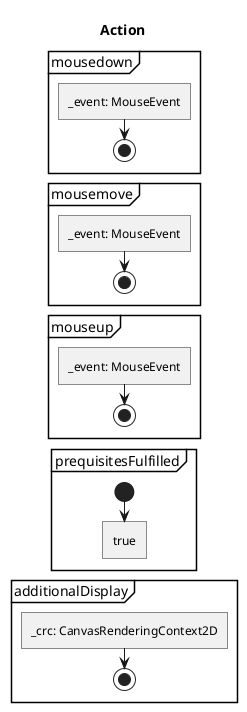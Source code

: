 @startuml Action
skinparam monochrome true

title Action

partition mousedown {
	:_event: MouseEvent]
	stop
}

partition mousemove {
	:_event: MouseEvent]
	stop
}

partition mouseup {
	:_event: MouseEvent]
	stop
}

partition prequisitesFulfilled {
	start
	:true]
	detach
}

partition additionalDisplay {
	:_crc: CanvasRenderingContext2D]
	stop
}

@enduml